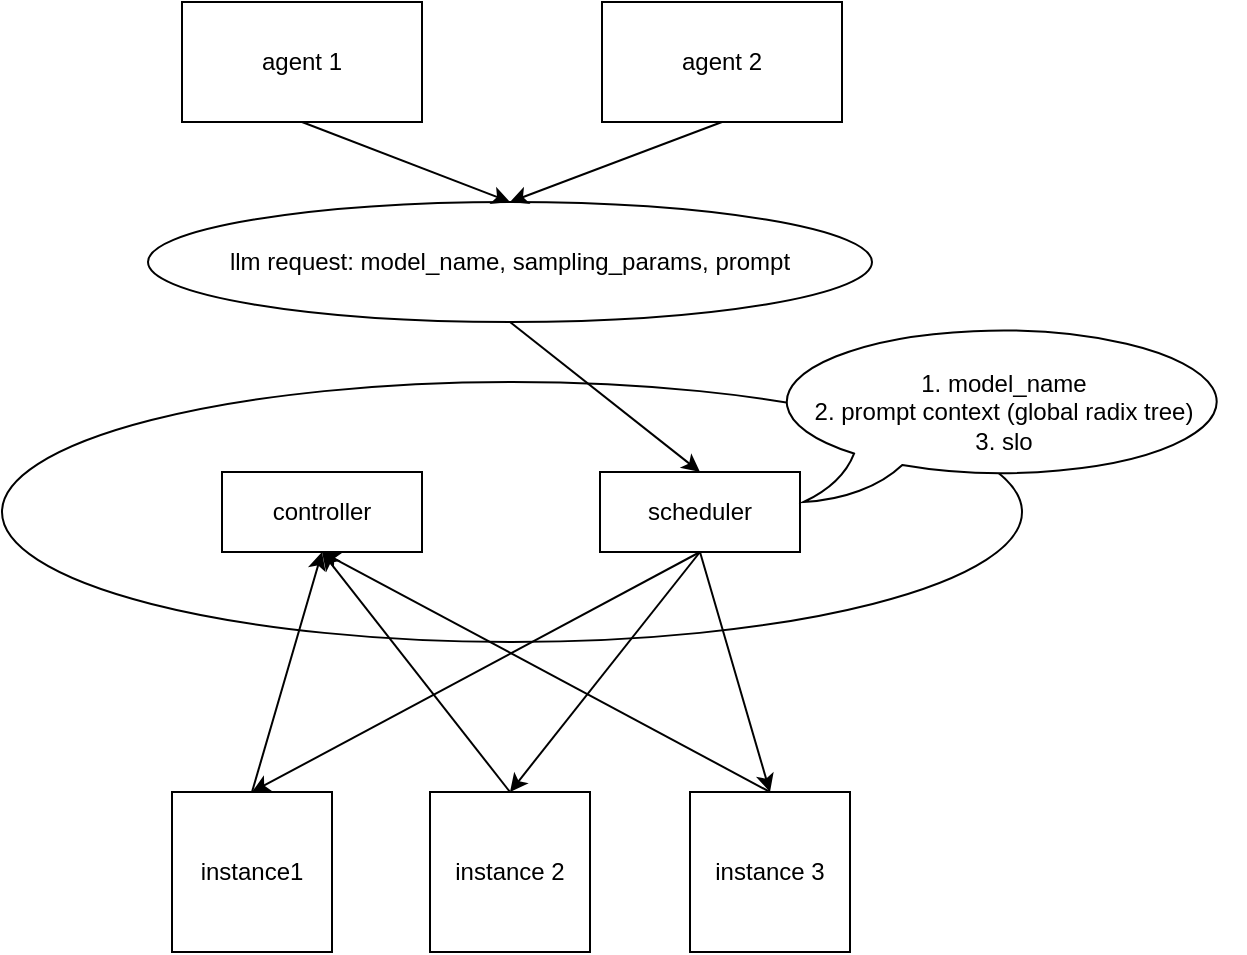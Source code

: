 <mxfile version="24.9.0">
  <diagram name="第 1 页" id="jvOOVeh9dqMkgn7U_io2">
    <mxGraphModel dx="1018" dy="643" grid="1" gridSize="10" guides="1" tooltips="1" connect="1" arrows="1" fold="1" page="1" pageScale="1" pageWidth="827" pageHeight="1169" math="0" shadow="0">
      <root>
        <mxCell id="0" />
        <mxCell id="1" parent="0" />
        <mxCell id="ts_b4AwzRCxGAI4MeD9A-1" value="agent 1" style="rounded=0;whiteSpace=wrap;html=1;" vertex="1" parent="1">
          <mxGeometry x="249" y="150" width="120" height="60" as="geometry" />
        </mxCell>
        <mxCell id="ts_b4AwzRCxGAI4MeD9A-2" value="agent 2" style="rounded=0;whiteSpace=wrap;html=1;" vertex="1" parent="1">
          <mxGeometry x="459" y="150" width="120" height="60" as="geometry" />
        </mxCell>
        <mxCell id="ts_b4AwzRCxGAI4MeD9A-4" value="" style="ellipse;whiteSpace=wrap;html=1;" vertex="1" parent="1">
          <mxGeometry x="159" y="340" width="510" height="130" as="geometry" />
        </mxCell>
        <mxCell id="ts_b4AwzRCxGAI4MeD9A-6" value="controller" style="rounded=0;whiteSpace=wrap;html=1;" vertex="1" parent="1">
          <mxGeometry x="269" y="385" width="100" height="40" as="geometry" />
        </mxCell>
        <mxCell id="ts_b4AwzRCxGAI4MeD9A-8" value="scheduler" style="rounded=0;whiteSpace=wrap;html=1;" vertex="1" parent="1">
          <mxGeometry x="458" y="385" width="100" height="40" as="geometry" />
        </mxCell>
        <mxCell id="ts_b4AwzRCxGAI4MeD9A-9" value="instance1" style="whiteSpace=wrap;html=1;aspect=fixed;" vertex="1" parent="1">
          <mxGeometry x="244" y="545" width="80" height="80" as="geometry" />
        </mxCell>
        <mxCell id="ts_b4AwzRCxGAI4MeD9A-12" value="instance 2" style="whiteSpace=wrap;html=1;aspect=fixed;" vertex="1" parent="1">
          <mxGeometry x="373" y="545" width="80" height="80" as="geometry" />
        </mxCell>
        <mxCell id="ts_b4AwzRCxGAI4MeD9A-13" value="instance 3" style="whiteSpace=wrap;html=1;aspect=fixed;" vertex="1" parent="1">
          <mxGeometry x="503" y="545" width="80" height="80" as="geometry" />
        </mxCell>
        <mxCell id="ts_b4AwzRCxGAI4MeD9A-14" value="" style="endArrow=classic;html=1;rounded=0;entryX=0.5;entryY=0;entryDx=0;entryDy=0;exitX=0.5;exitY=1;exitDx=0;exitDy=0;" edge="1" parent="1" source="ts_b4AwzRCxGAI4MeD9A-8" target="ts_b4AwzRCxGAI4MeD9A-9">
          <mxGeometry width="50" height="50" relative="1" as="geometry">
            <mxPoint x="470" y="460" as="sourcePoint" />
            <mxPoint x="520" y="410" as="targetPoint" />
          </mxGeometry>
        </mxCell>
        <mxCell id="ts_b4AwzRCxGAI4MeD9A-16" value="llm request: model_name, sampling_params, prompt" style="ellipse;whiteSpace=wrap;html=1;" vertex="1" parent="1">
          <mxGeometry x="232" y="250" width="362" height="60" as="geometry" />
        </mxCell>
        <mxCell id="ts_b4AwzRCxGAI4MeD9A-17" value="" style="endArrow=classic;html=1;rounded=0;entryX=0.5;entryY=0;entryDx=0;entryDy=0;exitX=0.5;exitY=1;exitDx=0;exitDy=0;" edge="1" parent="1" source="ts_b4AwzRCxGAI4MeD9A-8" target="ts_b4AwzRCxGAI4MeD9A-12">
          <mxGeometry width="50" height="50" relative="1" as="geometry">
            <mxPoint x="518" y="435" as="sourcePoint" />
            <mxPoint x="294" y="555" as="targetPoint" />
          </mxGeometry>
        </mxCell>
        <mxCell id="ts_b4AwzRCxGAI4MeD9A-18" value="" style="endArrow=classic;html=1;rounded=0;entryX=0.5;entryY=0;entryDx=0;entryDy=0;exitX=0.5;exitY=1;exitDx=0;exitDy=0;" edge="1" parent="1" source="ts_b4AwzRCxGAI4MeD9A-8" target="ts_b4AwzRCxGAI4MeD9A-13">
          <mxGeometry width="50" height="50" relative="1" as="geometry">
            <mxPoint x="528" y="445" as="sourcePoint" />
            <mxPoint x="304" y="565" as="targetPoint" />
          </mxGeometry>
        </mxCell>
        <mxCell id="ts_b4AwzRCxGAI4MeD9A-19" value="" style="endArrow=classic;html=1;rounded=0;entryX=0.5;entryY=0;entryDx=0;entryDy=0;exitX=0.5;exitY=1;exitDx=0;exitDy=0;" edge="1" parent="1" source="ts_b4AwzRCxGAI4MeD9A-16" target="ts_b4AwzRCxGAI4MeD9A-8">
          <mxGeometry width="50" height="50" relative="1" as="geometry">
            <mxPoint x="518" y="435" as="sourcePoint" />
            <mxPoint x="423" y="555" as="targetPoint" />
          </mxGeometry>
        </mxCell>
        <mxCell id="ts_b4AwzRCxGAI4MeD9A-20" value="" style="endArrow=classic;html=1;rounded=0;entryX=0.5;entryY=1;entryDx=0;entryDy=0;exitX=0.5;exitY=0;exitDx=0;exitDy=0;" edge="1" parent="1" source="ts_b4AwzRCxGAI4MeD9A-9" target="ts_b4AwzRCxGAI4MeD9A-6">
          <mxGeometry width="50" height="50" relative="1" as="geometry">
            <mxPoint x="528" y="445" as="sourcePoint" />
            <mxPoint x="433" y="565" as="targetPoint" />
          </mxGeometry>
        </mxCell>
        <mxCell id="ts_b4AwzRCxGAI4MeD9A-21" value="" style="endArrow=classic;html=1;rounded=0;entryX=0.5;entryY=1;entryDx=0;entryDy=0;exitX=0.5;exitY=0;exitDx=0;exitDy=0;" edge="1" parent="1" source="ts_b4AwzRCxGAI4MeD9A-12" target="ts_b4AwzRCxGAI4MeD9A-6">
          <mxGeometry width="50" height="50" relative="1" as="geometry">
            <mxPoint x="538" y="455" as="sourcePoint" />
            <mxPoint x="443" y="575" as="targetPoint" />
          </mxGeometry>
        </mxCell>
        <mxCell id="ts_b4AwzRCxGAI4MeD9A-22" value="" style="endArrow=classic;html=1;rounded=0;entryX=0.5;entryY=1;entryDx=0;entryDy=0;exitX=0.5;exitY=0;exitDx=0;exitDy=0;" edge="1" parent="1" source="ts_b4AwzRCxGAI4MeD9A-13" target="ts_b4AwzRCxGAI4MeD9A-6">
          <mxGeometry width="50" height="50" relative="1" as="geometry">
            <mxPoint x="548" y="465" as="sourcePoint" />
            <mxPoint x="453" y="585" as="targetPoint" />
          </mxGeometry>
        </mxCell>
        <mxCell id="ts_b4AwzRCxGAI4MeD9A-24" value="" style="endArrow=classic;html=1;rounded=0;entryX=0.5;entryY=0;entryDx=0;entryDy=0;exitX=0.5;exitY=1;exitDx=0;exitDy=0;" edge="1" parent="1" source="ts_b4AwzRCxGAI4MeD9A-1" target="ts_b4AwzRCxGAI4MeD9A-16">
          <mxGeometry width="50" height="50" relative="1" as="geometry">
            <mxPoint x="558" y="475" as="sourcePoint" />
            <mxPoint x="463" y="595" as="targetPoint" />
          </mxGeometry>
        </mxCell>
        <mxCell id="ts_b4AwzRCxGAI4MeD9A-25" value="" style="endArrow=classic;html=1;rounded=0;entryX=0.5;entryY=0;entryDx=0;entryDy=0;exitX=0.5;exitY=1;exitDx=0;exitDy=0;" edge="1" parent="1" source="ts_b4AwzRCxGAI4MeD9A-2" target="ts_b4AwzRCxGAI4MeD9A-16">
          <mxGeometry width="50" height="50" relative="1" as="geometry">
            <mxPoint x="568" y="485" as="sourcePoint" />
            <mxPoint x="473" y="605" as="targetPoint" />
          </mxGeometry>
        </mxCell>
        <mxCell id="ts_b4AwzRCxGAI4MeD9A-26" value="1. model_name&lt;div&gt;2. prompt context (global radix tree)&lt;/div&gt;&lt;div&gt;3. slo&lt;/div&gt;" style="whiteSpace=wrap;html=1;shape=mxgraph.basic.oval_callout" vertex="1" parent="1">
          <mxGeometry x="540" y="310" width="240" height="90" as="geometry" />
        </mxCell>
      </root>
    </mxGraphModel>
  </diagram>
</mxfile>
